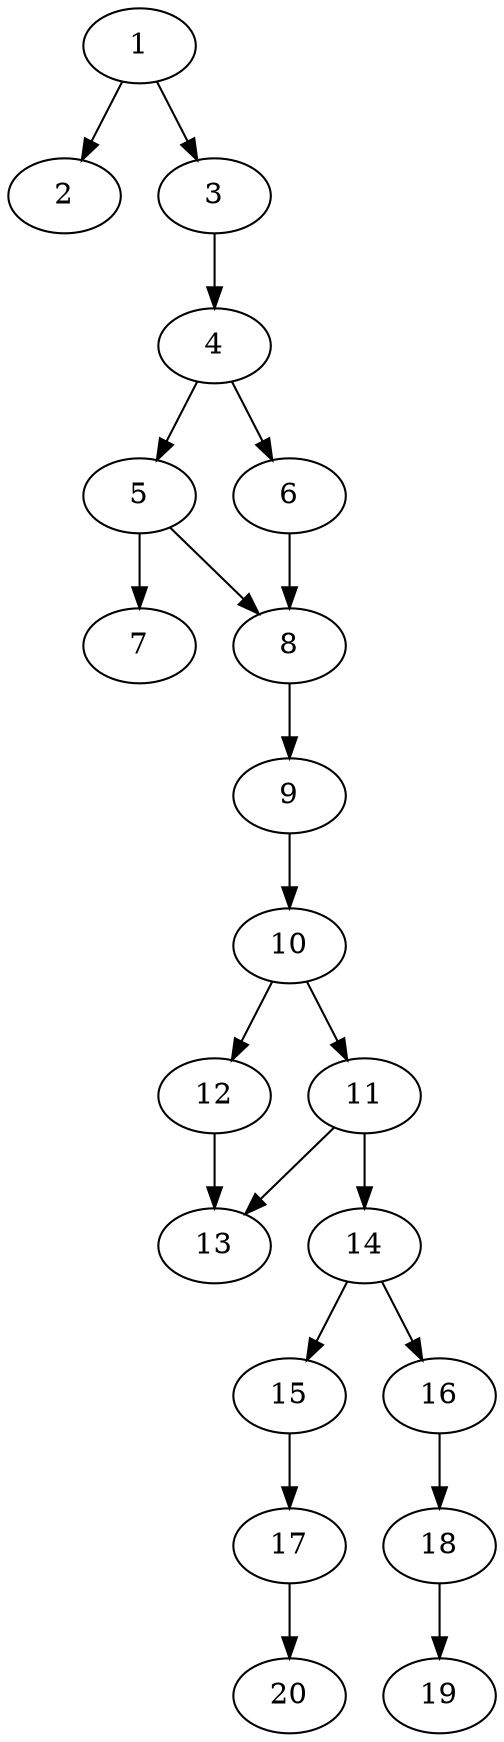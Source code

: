 // DAG automatically generated by daggen at Thu Oct  3 13:58:43 2019
// ./daggen --dot -n 20 --ccr 0.3 --fat 0.3 --regular 0.5 --density 0.7 --mindata 5242880 --maxdata 52428800 
digraph G {
  1 [size="127559680", alpha="0.15", expect_size="38267904"] 
  1 -> 2 [size ="38267904"]
  1 -> 3 [size ="38267904"]
  2 [size="170335573", alpha="0.08", expect_size="51100672"] 
  3 [size="138089813", alpha="0.17", expect_size="41426944"] 
  3 -> 4 [size ="41426944"]
  4 [size="131170987", alpha="0.15", expect_size="39351296"] 
  4 -> 5 [size ="39351296"]
  4 -> 6 [size ="39351296"]
  5 [size="62617600", alpha="0.20", expect_size="18785280"] 
  5 -> 7 [size ="18785280"]
  5 -> 8 [size ="18785280"]
  6 [size="105314987", alpha="0.13", expect_size="31594496"] 
  6 -> 8 [size ="31594496"]
  7 [size="60467200", alpha="0.13", expect_size="18140160"] 
  8 [size="77602133", alpha="0.05", expect_size="23280640"] 
  8 -> 9 [size ="23280640"]
  9 [size="145346560", alpha="0.17", expect_size="43603968"] 
  9 -> 10 [size ="43603968"]
  10 [size="83380907", alpha="0.07", expect_size="25014272"] 
  10 -> 11 [size ="25014272"]
  10 -> 12 [size ="25014272"]
  11 [size="75482453", alpha="0.17", expect_size="22644736"] 
  11 -> 13 [size ="22644736"]
  11 -> 14 [size ="22644736"]
  12 [size="32392533", alpha="0.00", expect_size="9717760"] 
  12 -> 13 [size ="9717760"]
  13 [size="98017280", alpha="0.17", expect_size="29405184"] 
  14 [size="74519893", alpha="0.01", expect_size="22355968"] 
  14 -> 15 [size ="22355968"]
  14 -> 16 [size ="22355968"]
  15 [size="34020693", alpha="0.09", expect_size="10206208"] 
  15 -> 17 [size ="10206208"]
  16 [size="30443520", alpha="0.02", expect_size="9133056"] 
  16 -> 18 [size ="9133056"]
  17 [size="134273707", alpha="0.18", expect_size="40282112"] 
  17 -> 20 [size ="40282112"]
  18 [size="76496213", alpha="0.05", expect_size="22948864"] 
  18 -> 19 [size ="22948864"]
  19 [size="114824533", alpha="0.15", expect_size="34447360"] 
  20 [size="88081067", alpha="0.19", expect_size="26424320"] 
}
